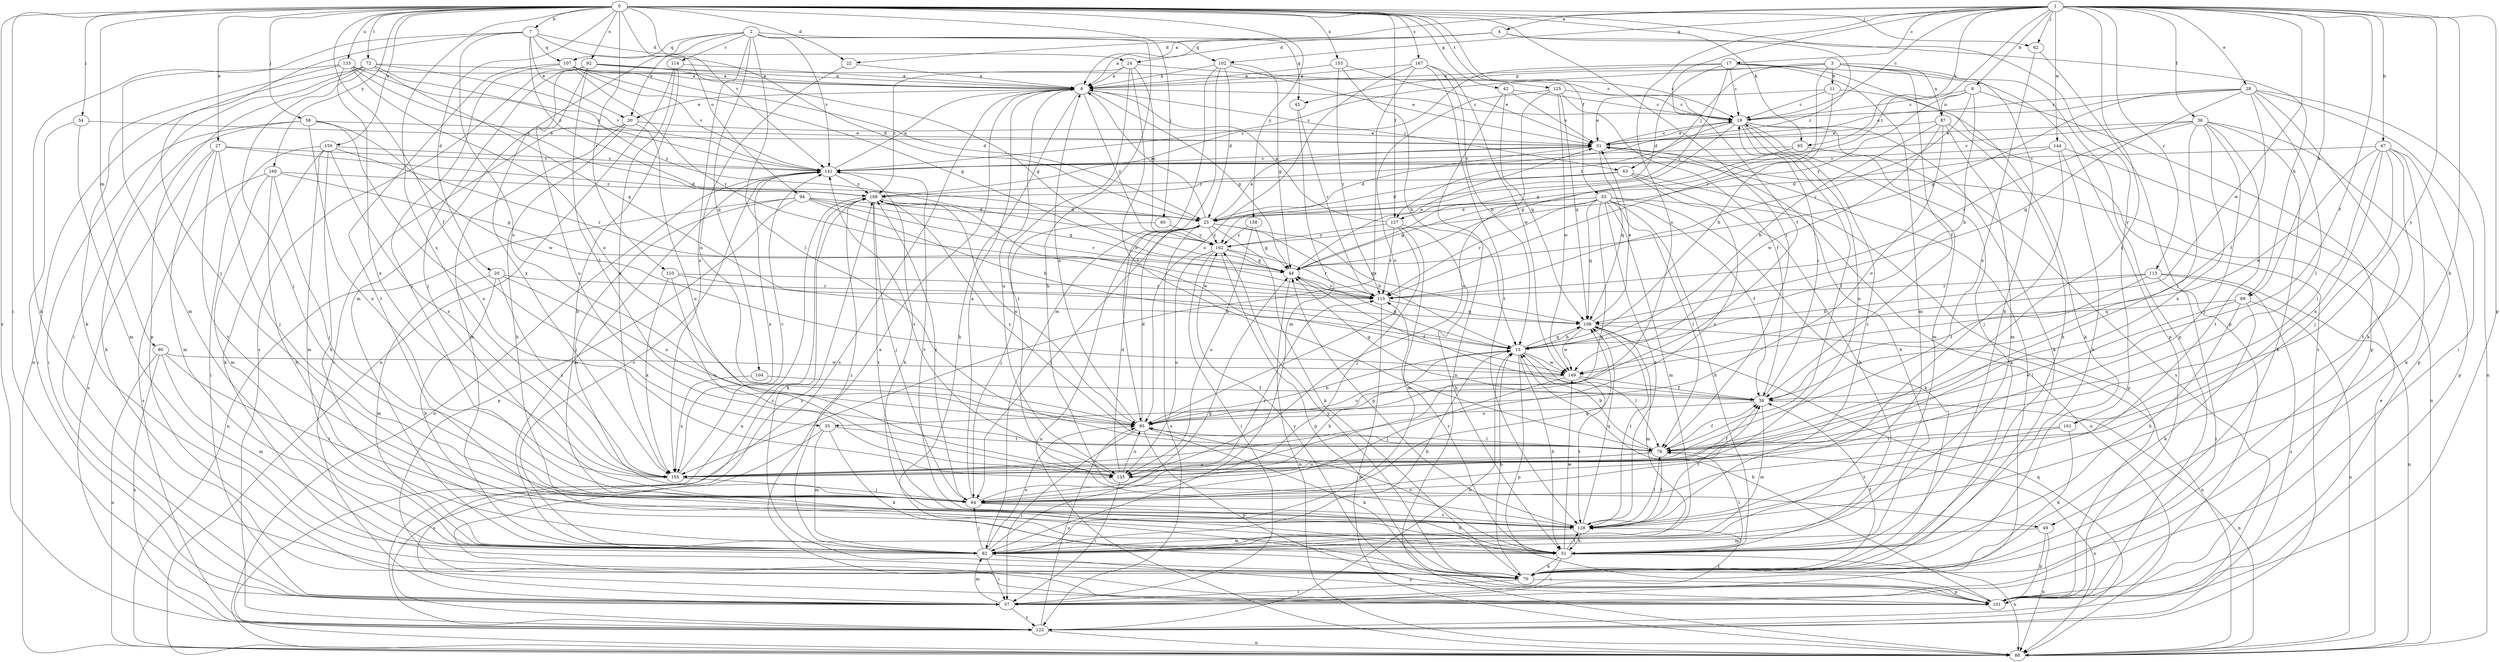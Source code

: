 strict digraph  {
0;
1;
2;
3;
4;
6;
7;
8;
11;
13;
17;
19;
20;
22;
24;
25;
27;
28;
30;
31;
33;
35;
36;
38;
42;
43;
44;
47;
49;
51;
54;
57;
58;
60;
62;
63;
64;
65;
69;
70;
72;
76;
80;
82;
87;
88;
92;
94;
95;
101;
102;
104;
107;
108;
110;
113;
114;
115;
122;
125;
127;
128;
133;
135;
141;
144;
149;
150;
153;
155;
158;
160;
161;
162;
167;
168;
0 -> 7  [label=b];
0 -> 20  [label=d];
0 -> 22  [label=d];
0 -> 27  [label=e];
0 -> 33  [label=f];
0 -> 35  [label=f];
0 -> 42  [label=g];
0 -> 54  [label=i];
0 -> 57  [label=i];
0 -> 58  [label=j];
0 -> 60  [label=j];
0 -> 62  [label=j];
0 -> 65  [label=k];
0 -> 72  [label=l];
0 -> 76  [label=l];
0 -> 80  [label=m];
0 -> 92  [label=o];
0 -> 94  [label=o];
0 -> 110  [label=r];
0 -> 122  [label=s];
0 -> 125  [label=t];
0 -> 127  [label=t];
0 -> 133  [label=u];
0 -> 141  [label=v];
0 -> 150  [label=x];
0 -> 153  [label=x];
0 -> 155  [label=x];
0 -> 158  [label=y];
0 -> 160  [label=y];
0 -> 161  [label=y];
0 -> 167  [label=z];
1 -> 4  [label=a];
1 -> 6  [label=a];
1 -> 8  [label=b];
1 -> 17  [label=c];
1 -> 19  [label=c];
1 -> 28  [label=e];
1 -> 35  [label=f];
1 -> 36  [label=f];
1 -> 38  [label=f];
1 -> 47  [label=h];
1 -> 49  [label=h];
1 -> 62  [label=j];
1 -> 65  [label=k];
1 -> 69  [label=k];
1 -> 95  [label=o];
1 -> 101  [label=p];
1 -> 102  [label=q];
1 -> 113  [label=r];
1 -> 127  [label=t];
1 -> 144  [label=w];
1 -> 149  [label=w];
1 -> 155  [label=x];
1 -> 161  [label=y];
2 -> 30  [label=e];
2 -> 43  [label=g];
2 -> 49  [label=h];
2 -> 76  [label=l];
2 -> 82  [label=m];
2 -> 102  [label=q];
2 -> 104  [label=q];
2 -> 107  [label=q];
2 -> 114  [label=r];
2 -> 141  [label=v];
2 -> 155  [label=x];
3 -> 11  [label=b];
3 -> 38  [label=f];
3 -> 43  [label=g];
3 -> 51  [label=h];
3 -> 63  [label=j];
3 -> 87  [label=n];
3 -> 101  [label=p];
3 -> 115  [label=r];
3 -> 141  [label=v];
4 -> 6  [label=a];
4 -> 22  [label=d];
4 -> 24  [label=d];
4 -> 69  [label=k];
4 -> 168  [label=z];
6 -> 19  [label=c];
6 -> 30  [label=e];
6 -> 44  [label=g];
6 -> 63  [label=j];
6 -> 70  [label=k];
6 -> 122  [label=s];
6 -> 135  [label=u];
6 -> 162  [label=y];
7 -> 24  [label=d];
7 -> 25  [label=d];
7 -> 30  [label=e];
7 -> 64  [label=j];
7 -> 70  [label=k];
7 -> 95  [label=o];
7 -> 107  [label=q];
7 -> 168  [label=z];
8 -> 13  [label=b];
8 -> 19  [label=c];
8 -> 87  [label=n];
8 -> 101  [label=p];
8 -> 115  [label=r];
8 -> 162  [label=y];
11 -> 13  [label=b];
11 -> 19  [label=c];
11 -> 31  [label=e];
11 -> 70  [label=k];
13 -> 44  [label=g];
13 -> 51  [label=h];
13 -> 76  [label=l];
13 -> 101  [label=p];
13 -> 108  [label=q];
13 -> 149  [label=w];
17 -> 6  [label=a];
17 -> 19  [label=c];
17 -> 25  [label=d];
17 -> 82  [label=m];
17 -> 101  [label=p];
17 -> 122  [label=s];
17 -> 162  [label=y];
17 -> 168  [label=z];
19 -> 31  [label=e];
19 -> 44  [label=g];
19 -> 70  [label=k];
19 -> 76  [label=l];
19 -> 82  [label=m];
19 -> 122  [label=s];
19 -> 127  [label=t];
19 -> 135  [label=u];
20 -> 51  [label=h];
20 -> 82  [label=m];
20 -> 95  [label=o];
20 -> 115  [label=r];
20 -> 155  [label=x];
22 -> 6  [label=a];
22 -> 95  [label=o];
24 -> 6  [label=a];
24 -> 19  [label=c];
24 -> 76  [label=l];
24 -> 128  [label=t];
24 -> 162  [label=y];
24 -> 168  [label=z];
25 -> 6  [label=a];
25 -> 13  [label=b];
25 -> 31  [label=e];
25 -> 64  [label=j];
25 -> 70  [label=k];
25 -> 88  [label=n];
25 -> 108  [label=q];
25 -> 122  [label=s];
25 -> 162  [label=y];
27 -> 25  [label=d];
27 -> 64  [label=j];
27 -> 82  [label=m];
27 -> 122  [label=s];
27 -> 128  [label=t];
27 -> 141  [label=v];
28 -> 19  [label=c];
28 -> 31  [label=e];
28 -> 38  [label=f];
28 -> 44  [label=g];
28 -> 57  [label=i];
28 -> 70  [label=k];
28 -> 76  [label=l];
28 -> 88  [label=n];
28 -> 108  [label=q];
30 -> 31  [label=e];
30 -> 51  [label=h];
30 -> 57  [label=i];
30 -> 82  [label=m];
30 -> 135  [label=u];
31 -> 19  [label=c];
31 -> 25  [label=d];
31 -> 51  [label=h];
31 -> 108  [label=q];
31 -> 141  [label=v];
33 -> 25  [label=d];
33 -> 38  [label=f];
33 -> 44  [label=g];
33 -> 51  [label=h];
33 -> 70  [label=k];
33 -> 76  [label=l];
33 -> 82  [label=m];
33 -> 88  [label=n];
33 -> 108  [label=q];
33 -> 115  [label=r];
33 -> 128  [label=t];
33 -> 135  [label=u];
35 -> 70  [label=k];
35 -> 76  [label=l];
35 -> 82  [label=m];
35 -> 122  [label=s];
36 -> 31  [label=e];
36 -> 64  [label=j];
36 -> 70  [label=k];
36 -> 76  [label=l];
36 -> 101  [label=p];
36 -> 115  [label=r];
36 -> 128  [label=t];
36 -> 141  [label=v];
36 -> 155  [label=x];
38 -> 19  [label=c];
38 -> 44  [label=g];
38 -> 82  [label=m];
38 -> 88  [label=n];
38 -> 95  [label=o];
42 -> 19  [label=c];
42 -> 31  [label=e];
42 -> 88  [label=n];
42 -> 108  [label=q];
43 -> 82  [label=m];
43 -> 115  [label=r];
44 -> 31  [label=e];
44 -> 38  [label=f];
44 -> 88  [label=n];
44 -> 115  [label=r];
47 -> 64  [label=j];
47 -> 70  [label=k];
47 -> 76  [label=l];
47 -> 101  [label=p];
47 -> 128  [label=t];
47 -> 141  [label=v];
47 -> 149  [label=w];
47 -> 155  [label=x];
49 -> 82  [label=m];
49 -> 88  [label=n];
49 -> 101  [label=p];
51 -> 57  [label=i];
51 -> 70  [label=k];
51 -> 76  [label=l];
51 -> 88  [label=n];
51 -> 95  [label=o];
51 -> 115  [label=r];
51 -> 128  [label=t];
51 -> 149  [label=w];
54 -> 31  [label=e];
54 -> 57  [label=i];
54 -> 82  [label=m];
57 -> 31  [label=e];
57 -> 82  [label=m];
57 -> 122  [label=s];
57 -> 128  [label=t];
57 -> 168  [label=z];
58 -> 31  [label=e];
58 -> 57  [label=i];
58 -> 70  [label=k];
58 -> 135  [label=u];
58 -> 149  [label=w];
58 -> 155  [label=x];
60 -> 64  [label=j];
60 -> 162  [label=y];
62 -> 101  [label=p];
62 -> 155  [label=x];
63 -> 25  [label=d];
63 -> 51  [label=h];
63 -> 101  [label=p];
63 -> 155  [label=x];
63 -> 168  [label=z];
64 -> 6  [label=a];
64 -> 13  [label=b];
64 -> 51  [label=h];
64 -> 108  [label=q];
64 -> 115  [label=r];
64 -> 128  [label=t];
64 -> 168  [label=z];
65 -> 44  [label=g];
65 -> 70  [label=k];
65 -> 141  [label=v];
69 -> 51  [label=h];
69 -> 70  [label=k];
69 -> 76  [label=l];
69 -> 88  [label=n];
69 -> 108  [label=q];
70 -> 13  [label=b];
70 -> 38  [label=f];
70 -> 57  [label=i];
70 -> 101  [label=p];
70 -> 162  [label=y];
72 -> 6  [label=a];
72 -> 57  [label=i];
72 -> 64  [label=j];
72 -> 88  [label=n];
72 -> 101  [label=p];
72 -> 108  [label=q];
72 -> 141  [label=v];
72 -> 162  [label=y];
76 -> 13  [label=b];
76 -> 38  [label=f];
76 -> 88  [label=n];
76 -> 128  [label=t];
76 -> 135  [label=u];
76 -> 155  [label=x];
76 -> 168  [label=z];
80 -> 82  [label=m];
80 -> 88  [label=n];
80 -> 122  [label=s];
80 -> 128  [label=t];
80 -> 149  [label=w];
82 -> 13  [label=b];
82 -> 44  [label=g];
82 -> 57  [label=i];
82 -> 64  [label=j];
82 -> 95  [label=o];
82 -> 101  [label=p];
82 -> 141  [label=v];
82 -> 168  [label=z];
87 -> 13  [label=b];
87 -> 31  [label=e];
87 -> 51  [label=h];
87 -> 82  [label=m];
87 -> 95  [label=o];
87 -> 149  [label=w];
88 -> 31  [label=e];
92 -> 6  [label=a];
92 -> 19  [label=c];
92 -> 44  [label=g];
92 -> 64  [label=j];
92 -> 76  [label=l];
92 -> 122  [label=s];
92 -> 135  [label=u];
92 -> 155  [label=x];
94 -> 13  [label=b];
94 -> 25  [label=d];
94 -> 44  [label=g];
94 -> 64  [label=j];
94 -> 88  [label=n];
94 -> 101  [label=p];
94 -> 115  [label=r];
95 -> 6  [label=a];
95 -> 13  [label=b];
95 -> 25  [label=d];
95 -> 57  [label=i];
95 -> 70  [label=k];
95 -> 76  [label=l];
95 -> 101  [label=p];
101 -> 6  [label=a];
101 -> 13  [label=b];
101 -> 162  [label=y];
101 -> 168  [label=z];
102 -> 6  [label=a];
102 -> 25  [label=d];
102 -> 31  [label=e];
102 -> 44  [label=g];
102 -> 82  [label=m];
102 -> 95  [label=o];
104 -> 38  [label=f];
104 -> 155  [label=x];
107 -> 6  [label=a];
107 -> 25  [label=d];
107 -> 44  [label=g];
107 -> 64  [label=j];
107 -> 115  [label=r];
107 -> 128  [label=t];
107 -> 141  [label=v];
108 -> 13  [label=b];
108 -> 31  [label=e];
108 -> 82  [label=m];
108 -> 88  [label=n];
108 -> 128  [label=t];
108 -> 149  [label=w];
110 -> 13  [label=b];
110 -> 115  [label=r];
110 -> 135  [label=u];
110 -> 155  [label=x];
113 -> 13  [label=b];
113 -> 38  [label=f];
113 -> 57  [label=i];
113 -> 88  [label=n];
113 -> 115  [label=r];
113 -> 122  [label=s];
114 -> 6  [label=a];
114 -> 51  [label=h];
114 -> 88  [label=n];
114 -> 155  [label=x];
115 -> 88  [label=n];
115 -> 108  [label=q];
122 -> 13  [label=b];
122 -> 88  [label=n];
122 -> 95  [label=o];
122 -> 108  [label=q];
125 -> 19  [label=c];
125 -> 38  [label=f];
125 -> 95  [label=o];
125 -> 108  [label=q];
125 -> 135  [label=u];
125 -> 149  [label=w];
127 -> 6  [label=a];
127 -> 51  [label=h];
127 -> 64  [label=j];
127 -> 82  [label=m];
127 -> 115  [label=r];
127 -> 162  [label=y];
128 -> 19  [label=c];
128 -> 38  [label=f];
128 -> 44  [label=g];
128 -> 51  [label=h];
128 -> 76  [label=l];
128 -> 82  [label=m];
128 -> 108  [label=q];
128 -> 141  [label=v];
133 -> 6  [label=a];
133 -> 70  [label=k];
133 -> 82  [label=m];
133 -> 95  [label=o];
133 -> 141  [label=v];
133 -> 155  [label=x];
133 -> 168  [label=z];
135 -> 25  [label=d];
135 -> 38  [label=f];
135 -> 57  [label=i];
135 -> 95  [label=o];
135 -> 141  [label=v];
141 -> 6  [label=a];
141 -> 51  [label=h];
141 -> 82  [label=m];
141 -> 88  [label=n];
141 -> 155  [label=x];
141 -> 168  [label=z];
144 -> 25  [label=d];
144 -> 51  [label=h];
144 -> 64  [label=j];
144 -> 88  [label=n];
144 -> 141  [label=v];
149 -> 38  [label=f];
149 -> 64  [label=j];
149 -> 95  [label=o];
149 -> 128  [label=t];
150 -> 51  [label=h];
150 -> 57  [label=i];
150 -> 70  [label=k];
150 -> 82  [label=m];
150 -> 115  [label=r];
150 -> 141  [label=v];
150 -> 155  [label=x];
153 -> 6  [label=a];
153 -> 13  [label=b];
153 -> 31  [label=e];
153 -> 115  [label=r];
155 -> 64  [label=j];
155 -> 141  [label=v];
158 -> 44  [label=g];
158 -> 135  [label=u];
158 -> 162  [label=y];
160 -> 44  [label=g];
160 -> 51  [label=h];
160 -> 64  [label=j];
160 -> 82  [label=m];
160 -> 122  [label=s];
160 -> 168  [label=z];
161 -> 70  [label=k];
161 -> 76  [label=l];
161 -> 128  [label=t];
162 -> 44  [label=g];
162 -> 57  [label=i];
162 -> 101  [label=p];
162 -> 115  [label=r];
162 -> 135  [label=u];
167 -> 6  [label=a];
167 -> 13  [label=b];
167 -> 95  [label=o];
167 -> 128  [label=t];
167 -> 149  [label=w];
167 -> 155  [label=x];
168 -> 25  [label=d];
168 -> 64  [label=j];
168 -> 70  [label=k];
168 -> 88  [label=n];
168 -> 95  [label=o];
168 -> 128  [label=t];
168 -> 149  [label=w];
}
